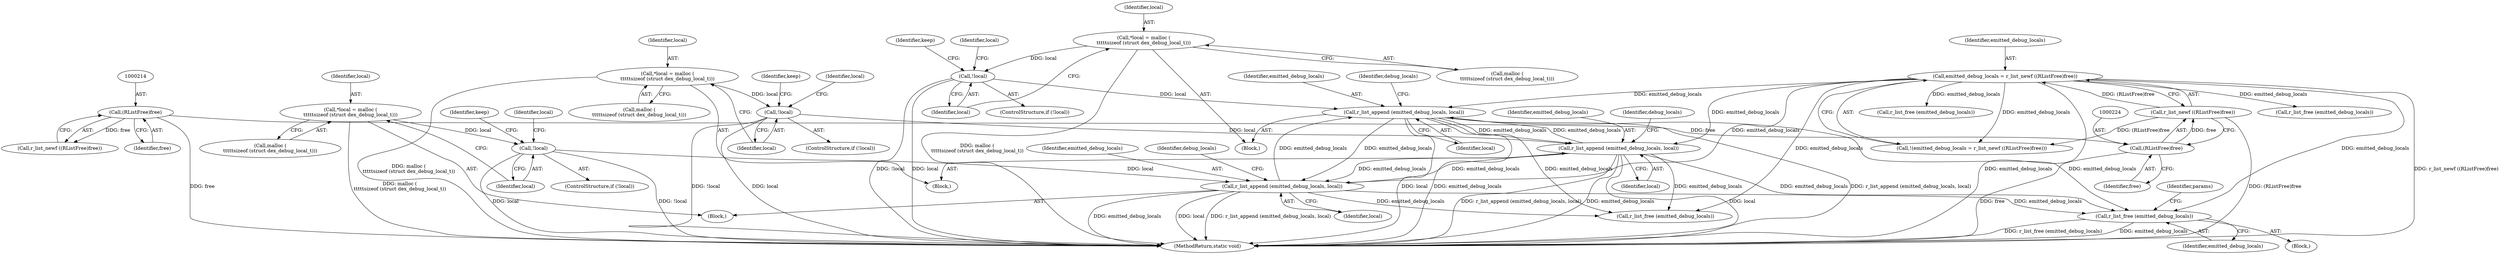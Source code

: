 digraph "0_radare2_ad55822430a03fe075221b543efb434567e9e431@API" {
"1001183" [label="(Call,r_list_free (emitted_debug_locals))"];
"1000220" [label="(Call,emitted_debug_locals = r_list_newf ((RListFree)free))"];
"1000222" [label="(Call,r_list_newf ((RListFree)free))"];
"1000223" [label="(Call,(RListFree)free)"];
"1000213" [label="(Call,(RListFree)free)"];
"1000873" [label="(Call,r_list_append (emitted_debug_locals, local))"];
"1000568" [label="(Call,r_list_append (emitted_debug_locals, local))"];
"1000744" [label="(Call,r_list_append (emitted_debug_locals, local))"];
"1000686" [label="(Call,!local)"];
"1000680" [label="(Call,*local = malloc (\n\t\t\t\t\tsizeof (struct dex_debug_local_t)))"];
"1000510" [label="(Call,!local)"];
"1000504" [label="(Call,*local = malloc (\n\t\t\t\t\tsizeof (struct dex_debug_local_t)))"];
"1000815" [label="(Call,!local)"];
"1000809" [label="(Call,*local = malloc (\n\t\t\t\t\tsizeof (struct dex_debug_local_t)))"];
"1000680" [label="(Call,*local = malloc (\n\t\t\t\t\tsizeof (struct dex_debug_local_t)))"];
"1000874" [label="(Identifier,emitted_debug_locals)"];
"1000815" [label="(Call,!local)"];
"1000678" [label="(Block,)"];
"1000514" [label="(Identifier,keep)"];
"1001183" [label="(Call,r_list_free (emitted_debug_locals))"];
"1000695" [label="(Identifier,local)"];
"1000681" [label="(Identifier,local)"];
"1000811" [label="(Call,malloc (\n\t\t\t\t\tsizeof (struct dex_debug_local_t)))"];
"1000505" [label="(Identifier,local)"];
"1000219" [label="(Call,!(emitted_debug_locals = r_list_newf ((RListFree)free)))"];
"1000682" [label="(Call,malloc (\n\t\t\t\t\tsizeof (struct dex_debug_local_t)))"];
"1000293" [label="(Call,r_list_free (emitted_debug_locals))"];
"1000213" [label="(Call,(RListFree)free)"];
"1000504" [label="(Call,*local = malloc (\n\t\t\t\t\tsizeof (struct dex_debug_local_t)))"];
"1000510" [label="(Call,!local)"];
"1000506" [label="(Call,malloc (\n\t\t\t\t\tsizeof (struct dex_debug_local_t)))"];
"1000873" [label="(Call,r_list_append (emitted_debug_locals, local))"];
"1000824" [label="(Identifier,local)"];
"1000569" [label="(Identifier,emitted_debug_locals)"];
"1000568" [label="(Call,r_list_append (emitted_debug_locals, local))"];
"1001184" [label="(Identifier,emitted_debug_locals)"];
"1000745" [label="(Identifier,emitted_debug_locals)"];
"1000809" [label="(Call,*local = malloc (\n\t\t\t\t\tsizeof (struct dex_debug_local_t)))"];
"1000223" [label="(Call,(RListFree)free)"];
"1000879" [label="(Identifier,debug_locals)"];
"1000215" [label="(Identifier,free)"];
"1000807" [label="(Block,)"];
"1000212" [label="(Call,r_list_newf ((RListFree)free))"];
"1000686" [label="(Call,!local)"];
"1000321" [label="(Call,r_list_free (emitted_debug_locals))"];
"1000220" [label="(Call,emitted_debug_locals = r_list_newf ((RListFree)free))"];
"1000685" [label="(ControlStructure,if (!local))"];
"1000875" [label="(Identifier,local)"];
"1001187" [label="(MethodReturn,static void)"];
"1000221" [label="(Identifier,emitted_debug_locals)"];
"1000511" [label="(Identifier,local)"];
"1000810" [label="(Identifier,local)"];
"1000222" [label="(Call,r_list_newf ((RListFree)free))"];
"1000687" [label="(Identifier,local)"];
"1000509" [label="(ControlStructure,if (!local))"];
"1000750" [label="(Identifier,debug_locals)"];
"1000816" [label="(Identifier,local)"];
"1001186" [label="(Identifier,params)"];
"1000123" [label="(Block,)"];
"1000690" [label="(Identifier,keep)"];
"1000225" [label="(Identifier,free)"];
"1000519" [label="(Identifier,local)"];
"1000814" [label="(ControlStructure,if (!local))"];
"1000502" [label="(Block,)"];
"1000819" [label="(Identifier,keep)"];
"1000746" [label="(Identifier,local)"];
"1000744" [label="(Call,r_list_append (emitted_debug_locals, local))"];
"1001045" [label="(Call,r_list_free (emitted_debug_locals))"];
"1000574" [label="(Identifier,debug_locals)"];
"1000570" [label="(Identifier,local)"];
"1001183" -> "1000123"  [label="AST: "];
"1001183" -> "1001184"  [label="CFG: "];
"1001184" -> "1001183"  [label="AST: "];
"1001186" -> "1001183"  [label="CFG: "];
"1001183" -> "1001187"  [label="DDG: emitted_debug_locals"];
"1001183" -> "1001187"  [label="DDG: r_list_free (emitted_debug_locals)"];
"1000220" -> "1001183"  [label="DDG: emitted_debug_locals"];
"1000873" -> "1001183"  [label="DDG: emitted_debug_locals"];
"1000568" -> "1001183"  [label="DDG: emitted_debug_locals"];
"1000744" -> "1001183"  [label="DDG: emitted_debug_locals"];
"1000220" -> "1000219"  [label="AST: "];
"1000220" -> "1000222"  [label="CFG: "];
"1000221" -> "1000220"  [label="AST: "];
"1000222" -> "1000220"  [label="AST: "];
"1000219" -> "1000220"  [label="CFG: "];
"1000220" -> "1001187"  [label="DDG: emitted_debug_locals"];
"1000220" -> "1001187"  [label="DDG: r_list_newf ((RListFree)free)"];
"1000220" -> "1000219"  [label="DDG: emitted_debug_locals"];
"1000222" -> "1000220"  [label="DDG: (RListFree)free"];
"1000220" -> "1000293"  [label="DDG: emitted_debug_locals"];
"1000220" -> "1000321"  [label="DDG: emitted_debug_locals"];
"1000220" -> "1000568"  [label="DDG: emitted_debug_locals"];
"1000220" -> "1000744"  [label="DDG: emitted_debug_locals"];
"1000220" -> "1000873"  [label="DDG: emitted_debug_locals"];
"1000220" -> "1001045"  [label="DDG: emitted_debug_locals"];
"1000222" -> "1000223"  [label="CFG: "];
"1000223" -> "1000222"  [label="AST: "];
"1000222" -> "1001187"  [label="DDG: (RListFree)free"];
"1000222" -> "1000219"  [label="DDG: (RListFree)free"];
"1000223" -> "1000222"  [label="DDG: free"];
"1000223" -> "1000225"  [label="CFG: "];
"1000224" -> "1000223"  [label="AST: "];
"1000225" -> "1000223"  [label="AST: "];
"1000223" -> "1001187"  [label="DDG: free"];
"1000213" -> "1000223"  [label="DDG: free"];
"1000213" -> "1000212"  [label="AST: "];
"1000213" -> "1000215"  [label="CFG: "];
"1000214" -> "1000213"  [label="AST: "];
"1000215" -> "1000213"  [label="AST: "];
"1000212" -> "1000213"  [label="CFG: "];
"1000213" -> "1001187"  [label="DDG: free"];
"1000213" -> "1000212"  [label="DDG: free"];
"1000873" -> "1000807"  [label="AST: "];
"1000873" -> "1000875"  [label="CFG: "];
"1000874" -> "1000873"  [label="AST: "];
"1000875" -> "1000873"  [label="AST: "];
"1000879" -> "1000873"  [label="CFG: "];
"1000873" -> "1001187"  [label="DDG: emitted_debug_locals"];
"1000873" -> "1001187"  [label="DDG: r_list_append (emitted_debug_locals, local)"];
"1000873" -> "1001187"  [label="DDG: local"];
"1000873" -> "1000568"  [label="DDG: emitted_debug_locals"];
"1000873" -> "1000744"  [label="DDG: emitted_debug_locals"];
"1000568" -> "1000873"  [label="DDG: emitted_debug_locals"];
"1000744" -> "1000873"  [label="DDG: emitted_debug_locals"];
"1000815" -> "1000873"  [label="DDG: local"];
"1000873" -> "1001045"  [label="DDG: emitted_debug_locals"];
"1000568" -> "1000502"  [label="AST: "];
"1000568" -> "1000570"  [label="CFG: "];
"1000569" -> "1000568"  [label="AST: "];
"1000570" -> "1000568"  [label="AST: "];
"1000574" -> "1000568"  [label="CFG: "];
"1000568" -> "1001187"  [label="DDG: r_list_append (emitted_debug_locals, local)"];
"1000568" -> "1001187"  [label="DDG: emitted_debug_locals"];
"1000568" -> "1001187"  [label="DDG: local"];
"1000744" -> "1000568"  [label="DDG: emitted_debug_locals"];
"1000510" -> "1000568"  [label="DDG: local"];
"1000568" -> "1000744"  [label="DDG: emitted_debug_locals"];
"1000568" -> "1001045"  [label="DDG: emitted_debug_locals"];
"1000744" -> "1000678"  [label="AST: "];
"1000744" -> "1000746"  [label="CFG: "];
"1000745" -> "1000744"  [label="AST: "];
"1000746" -> "1000744"  [label="AST: "];
"1000750" -> "1000744"  [label="CFG: "];
"1000744" -> "1001187"  [label="DDG: r_list_append (emitted_debug_locals, local)"];
"1000744" -> "1001187"  [label="DDG: emitted_debug_locals"];
"1000744" -> "1001187"  [label="DDG: local"];
"1000686" -> "1000744"  [label="DDG: local"];
"1000744" -> "1001045"  [label="DDG: emitted_debug_locals"];
"1000686" -> "1000685"  [label="AST: "];
"1000686" -> "1000687"  [label="CFG: "];
"1000687" -> "1000686"  [label="AST: "];
"1000690" -> "1000686"  [label="CFG: "];
"1000695" -> "1000686"  [label="CFG: "];
"1000686" -> "1001187"  [label="DDG: local"];
"1000686" -> "1001187"  [label="DDG: !local"];
"1000680" -> "1000686"  [label="DDG: local"];
"1000680" -> "1000678"  [label="AST: "];
"1000680" -> "1000682"  [label="CFG: "];
"1000681" -> "1000680"  [label="AST: "];
"1000682" -> "1000680"  [label="AST: "];
"1000687" -> "1000680"  [label="CFG: "];
"1000680" -> "1001187"  [label="DDG: malloc (\n\t\t\t\t\tsizeof (struct dex_debug_local_t))"];
"1000510" -> "1000509"  [label="AST: "];
"1000510" -> "1000511"  [label="CFG: "];
"1000511" -> "1000510"  [label="AST: "];
"1000514" -> "1000510"  [label="CFG: "];
"1000519" -> "1000510"  [label="CFG: "];
"1000510" -> "1001187"  [label="DDG: local"];
"1000510" -> "1001187"  [label="DDG: !local"];
"1000504" -> "1000510"  [label="DDG: local"];
"1000504" -> "1000502"  [label="AST: "];
"1000504" -> "1000506"  [label="CFG: "];
"1000505" -> "1000504"  [label="AST: "];
"1000506" -> "1000504"  [label="AST: "];
"1000511" -> "1000504"  [label="CFG: "];
"1000504" -> "1001187"  [label="DDG: malloc (\n\t\t\t\t\tsizeof (struct dex_debug_local_t))"];
"1000815" -> "1000814"  [label="AST: "];
"1000815" -> "1000816"  [label="CFG: "];
"1000816" -> "1000815"  [label="AST: "];
"1000819" -> "1000815"  [label="CFG: "];
"1000824" -> "1000815"  [label="CFG: "];
"1000815" -> "1001187"  [label="DDG: local"];
"1000815" -> "1001187"  [label="DDG: !local"];
"1000809" -> "1000815"  [label="DDG: local"];
"1000809" -> "1000807"  [label="AST: "];
"1000809" -> "1000811"  [label="CFG: "];
"1000810" -> "1000809"  [label="AST: "];
"1000811" -> "1000809"  [label="AST: "];
"1000816" -> "1000809"  [label="CFG: "];
"1000809" -> "1001187"  [label="DDG: malloc (\n\t\t\t\t\tsizeof (struct dex_debug_local_t))"];
}
